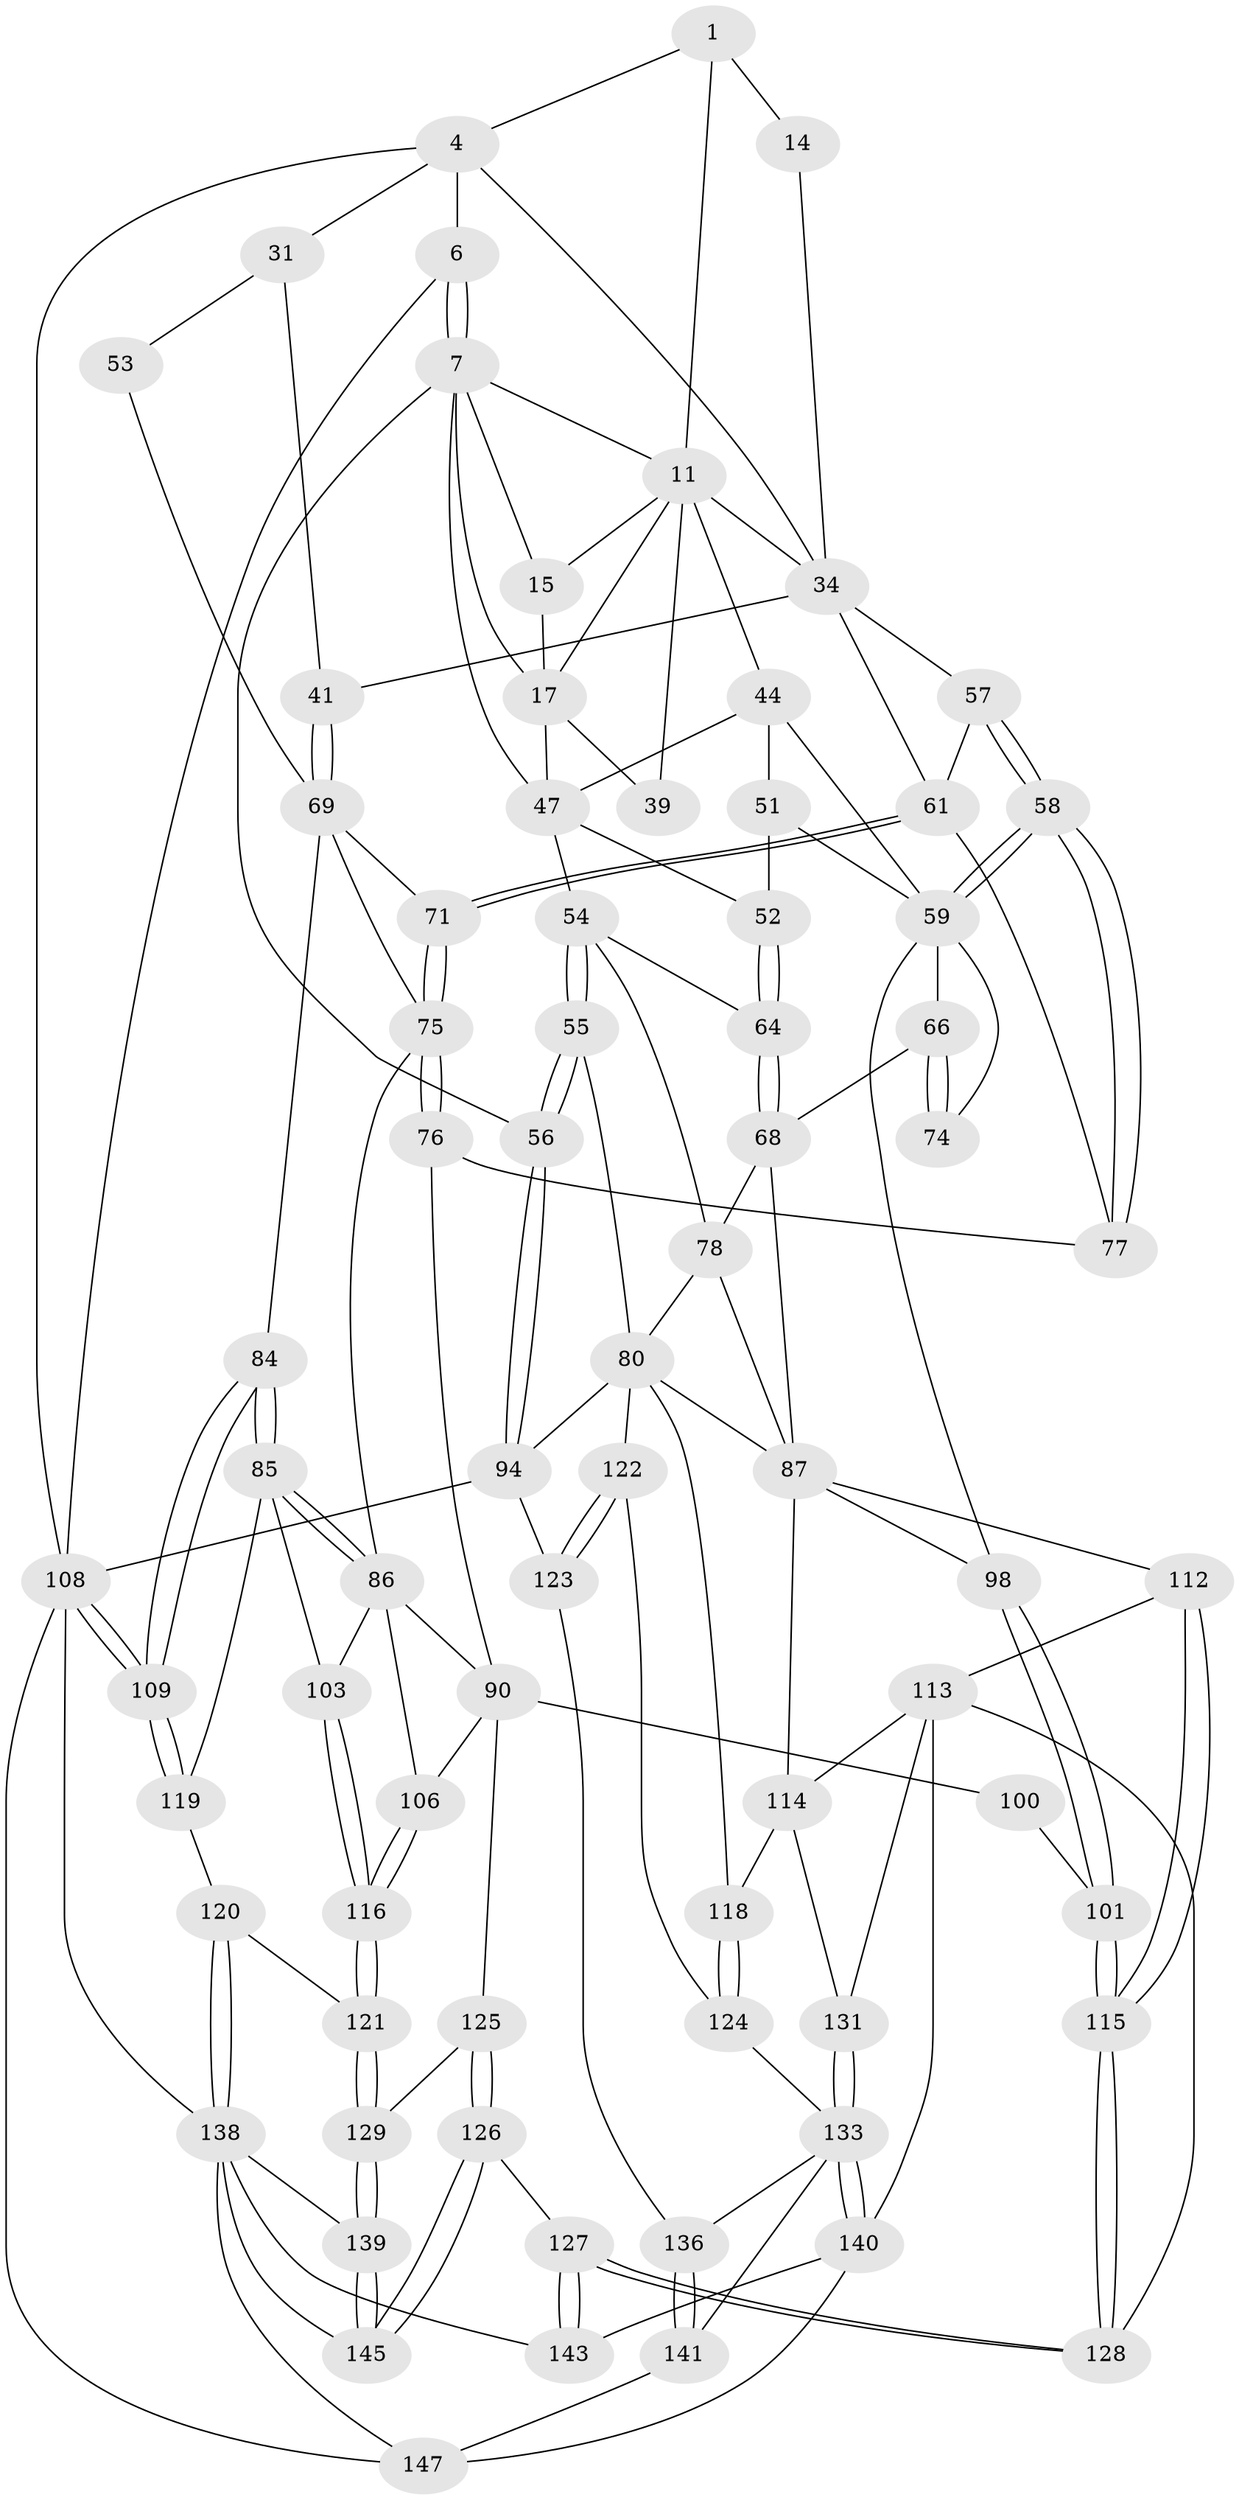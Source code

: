 // original degree distribution, {3: 0.013333333333333334, 5: 0.5466666666666666, 4: 0.22666666666666666, 6: 0.21333333333333335}
// Generated by graph-tools (version 1.1) at 2025/16/03/09/25 04:16:45]
// undirected, 75 vertices, 175 edges
graph export_dot {
graph [start="1"]
  node [color=gray90,style=filled];
  1 [pos="+0.4667949965747158+0",super="+10+2"];
  4 [pos="+0.8512009894494382+0",super="+23+5"];
  6 [pos="+0+0"];
  7 [pos="+0.004519402526163628+0",super="+20+8"];
  11 [pos="+0.43947770329550584+0.08692258970729451",super="+12+25"];
  14 [pos="+0.6367298946936853+0.024200170206999643",super="+22"];
  15 [pos="+0.3532298757924074+0.06254484968314718"];
  17 [pos="+0.244489145075559+0.1230254986249435",super="+28+18"];
  31 [pos="+1+0",super="+32"];
  34 [pos="+0.650459002824245+0.16397091017250698",super="+38+35"];
  39 [pos="+0.24584045078094854+0.14367338524189874"];
  41 [pos="+0.8341143098525595+0.28235249403528434",super="+42"];
  44 [pos="+0.4698893026324572+0.2822378086560952",super="+45"];
  47 [pos="+0.3021900939244693+0.289678250086768",super="+48"];
  51 [pos="+0.34619417499890126+0.35592334740854525"];
  52 [pos="+0.3399638524013971+0.35607134676994534"];
  53 [pos="+1+0.2856279703990652"];
  54 [pos="+0.1546364899693404+0.34415295265761203",super="+65"];
  55 [pos="+0.10179799733149685+0.373482505795731"];
  56 [pos="+0+0.3950417101357677"];
  57 [pos="+0.590183015360659+0.3269857589208609"];
  58 [pos="+0.5147709531179313+0.5025514719305721"];
  59 [pos="+0.5065900702559569+0.5073881959003345",super="+73+60"];
  61 [pos="+0.6729418542810892+0.34749147268166836",super="+62"];
  64 [pos="+0.2934385690579793+0.4012162398031301"];
  66 [pos="+0.40477715970699474+0.36910617906044385",super="+67"];
  68 [pos="+0.33415356922771605+0.4934995678558558",super="+82"];
  69 [pos="+0.8449264926394875+0.31078965771078143",super="+72+70"];
  71 [pos="+0.6964747578829801+0.41930370263481587"];
  74 [pos="+0.49673800492870374+0.5083525353634896"];
  75 [pos="+0.6803823542939798+0.4808224283422735",super="+83"];
  76 [pos="+0.6618321742485541+0.5050011598370243"];
  77 [pos="+0.6381435921547036+0.4996173443249478"];
  78 [pos="+0.196490339589505+0.4584277137204905",super="+79"];
  80 [pos="+0.11811021922139525+0.5248245963494167",super="+81+93"];
  84 [pos="+1+0.5612866280338996"];
  85 [pos="+1+0.5716750914597833",super="+102"];
  86 [pos="+0.8428286895193788+0.48095699497925914",super="+89"];
  87 [pos="+0.28609362920151254+0.6060049075928893",super="+88+99"];
  90 [pos="+0.7721002074103606+0.5668787524079175",super="+91+105"];
  94 [pos="+0+0.622585521504173",super="+110"];
  98 [pos="+0.5019584228158508+0.5589335332777736"];
  100 [pos="+0.645439585307353+0.6731241190676456"];
  101 [pos="+0.5778281941578781+0.6787517761029997"];
  103 [pos="+0.9137597036825152+0.6749318779688503"];
  106 [pos="+0.7484044633462421+0.6864006953603596"];
  108 [pos="+1+1",super="+111"];
  109 [pos="+1+0.9615702178535425"];
  112 [pos="+0.3884136358421372+0.6746629551222529"];
  113 [pos="+0.3279086655329007+0.7715312732101522",super="+130"];
  114 [pos="+0.2835105479764042+0.7603584460007775",super="+117"];
  115 [pos="+0.5036660055927015+0.7805889817994589"];
  116 [pos="+0.875155086498713+0.7445132409126011"];
  118 [pos="+0.17865044677765468+0.8035994001456231"];
  119 [pos="+0.9957860882882253+0.863087904326003"];
  120 [pos="+0.9561579943789105+0.8586736404254315"];
  121 [pos="+0.8453830984225691+0.8273608921777178"];
  122 [pos="+0.0635644283671821+0.813954675008593"];
  123 [pos="+0+0.8601210698902758"];
  124 [pos="+0.12051702645687369+0.8454990399288731"];
  125 [pos="+0.7172399132876561+0.7632998148640328"];
  126 [pos="+0.5577025867242402+0.8723156610897619"];
  127 [pos="+0.5173921680705893+0.8565623693675317"];
  128 [pos="+0.4976628946312974+0.8310974978022969"];
  129 [pos="+0.7974145771139535+0.853174965879758"];
  131 [pos="+0.25397648963364+0.8906476065438942"];
  133 [pos="+0.25454228538634427+0.9021367680121084",super="+134"];
  136 [pos="+0.11231969380174285+0.8999298259139131",super="+137"];
  138 [pos="+0.8966971325987753+0.9703870558080542",super="+142"];
  139 [pos="+0.7917033818029748+0.8692810035316062"];
  140 [pos="+0.34724790640581604+0.9332103409160711",super="+144"];
  141 [pos="+0.20237604605534917+0.9957359122851079",super="+146"];
  143 [pos="+0.5099761997862876+0.8797537185447183"];
  145 [pos="+0.6992875299104614+0.9875768105078286"];
  147 [pos="+0.3848288162860471+1",super="+148"];
  1 -- 11 [weight=2];
  1 -- 14 [weight=3];
  1 -- 4 [weight=2];
  4 -- 34;
  4 -- 108;
  4 -- 6;
  4 -- 31 [weight=2];
  6 -- 7 [weight=2];
  6 -- 7;
  6 -- 108;
  7 -- 56;
  7 -- 17 [weight=2];
  7 -- 11;
  7 -- 15;
  7 -- 47;
  11 -- 15;
  11 -- 17;
  11 -- 39 [weight=2];
  11 -- 44 [weight=2];
  11 -- 34;
  14 -- 34;
  15 -- 17;
  17 -- 39;
  17 -- 47;
  31 -- 53 [weight=2];
  31 -- 41;
  34 -- 41 [weight=2];
  34 -- 57;
  34 -- 61;
  41 -- 69;
  41 -- 69;
  44 -- 51;
  44 -- 47;
  44 -- 59;
  47 -- 52;
  47 -- 54;
  51 -- 52;
  51 -- 59;
  52 -- 64;
  52 -- 64;
  53 -- 69;
  54 -- 55;
  54 -- 55;
  54 -- 64;
  54 -- 78;
  55 -- 56;
  55 -- 56;
  55 -- 80;
  56 -- 94;
  56 -- 94;
  57 -- 58;
  57 -- 58;
  57 -- 61;
  58 -- 59;
  58 -- 59;
  58 -- 77;
  58 -- 77;
  59 -- 74;
  59 -- 98;
  59 -- 66;
  61 -- 71;
  61 -- 71;
  61 -- 77;
  64 -- 68;
  64 -- 68;
  66 -- 74 [weight=2];
  66 -- 74;
  66 -- 68;
  68 -- 78;
  68 -- 87;
  69 -- 84;
  69 -- 75;
  69 -- 71;
  71 -- 75;
  71 -- 75;
  75 -- 76;
  75 -- 76;
  75 -- 86;
  76 -- 77;
  76 -- 90;
  78 -- 80;
  78 -- 87;
  80 -- 94;
  80 -- 122;
  80 -- 118;
  80 -- 87;
  84 -- 85;
  84 -- 85;
  84 -- 109;
  84 -- 109;
  85 -- 86;
  85 -- 86;
  85 -- 103;
  85 -- 119;
  86 -- 90;
  86 -- 103;
  86 -- 106;
  87 -- 114;
  87 -- 112;
  87 -- 98;
  90 -- 100 [weight=2];
  90 -- 125;
  90 -- 106;
  94 -- 123;
  94 -- 108;
  98 -- 101;
  98 -- 101;
  100 -- 101;
  101 -- 115;
  101 -- 115;
  103 -- 116;
  103 -- 116;
  106 -- 116;
  106 -- 116;
  108 -- 109;
  108 -- 109;
  108 -- 147;
  108 -- 138;
  109 -- 119;
  109 -- 119;
  112 -- 113;
  112 -- 115;
  112 -- 115;
  113 -- 114;
  113 -- 128;
  113 -- 131;
  113 -- 140;
  114 -- 131;
  114 -- 118;
  115 -- 128;
  115 -- 128;
  116 -- 121;
  116 -- 121;
  118 -- 124;
  118 -- 124;
  119 -- 120;
  120 -- 121;
  120 -- 138;
  120 -- 138;
  121 -- 129;
  121 -- 129;
  122 -- 123;
  122 -- 123;
  122 -- 124;
  123 -- 136;
  124 -- 133;
  125 -- 126;
  125 -- 126;
  125 -- 129;
  126 -- 127;
  126 -- 145;
  126 -- 145;
  127 -- 128;
  127 -- 128;
  127 -- 143;
  127 -- 143;
  129 -- 139;
  129 -- 139;
  131 -- 133;
  131 -- 133;
  133 -- 140;
  133 -- 140;
  133 -- 136;
  133 -- 141;
  136 -- 141 [weight=2];
  136 -- 141;
  138 -- 139;
  138 -- 145;
  138 -- 147;
  138 -- 143;
  139 -- 145;
  139 -- 145;
  140 -- 147;
  140 -- 143;
  141 -- 147;
}
